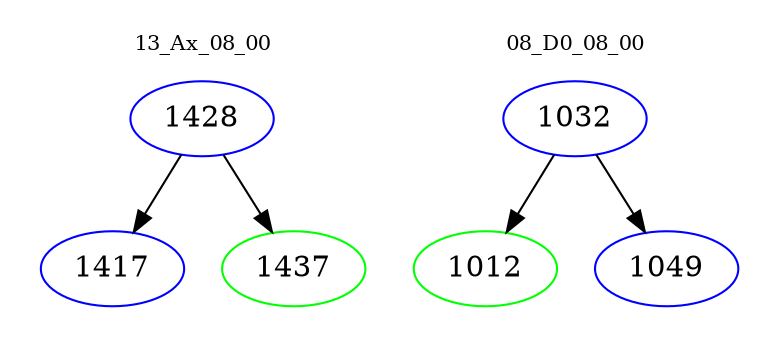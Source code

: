 digraph{
subgraph cluster_0 {
color = white
label = "13_Ax_08_00";
fontsize=10;
T0_1428 [label="1428", color="blue"]
T0_1428 -> T0_1417 [color="black"]
T0_1417 [label="1417", color="blue"]
T0_1428 -> T0_1437 [color="black"]
T0_1437 [label="1437", color="green"]
}
subgraph cluster_1 {
color = white
label = "08_D0_08_00";
fontsize=10;
T1_1032 [label="1032", color="blue"]
T1_1032 -> T1_1012 [color="black"]
T1_1012 [label="1012", color="green"]
T1_1032 -> T1_1049 [color="black"]
T1_1049 [label="1049", color="blue"]
}
}
